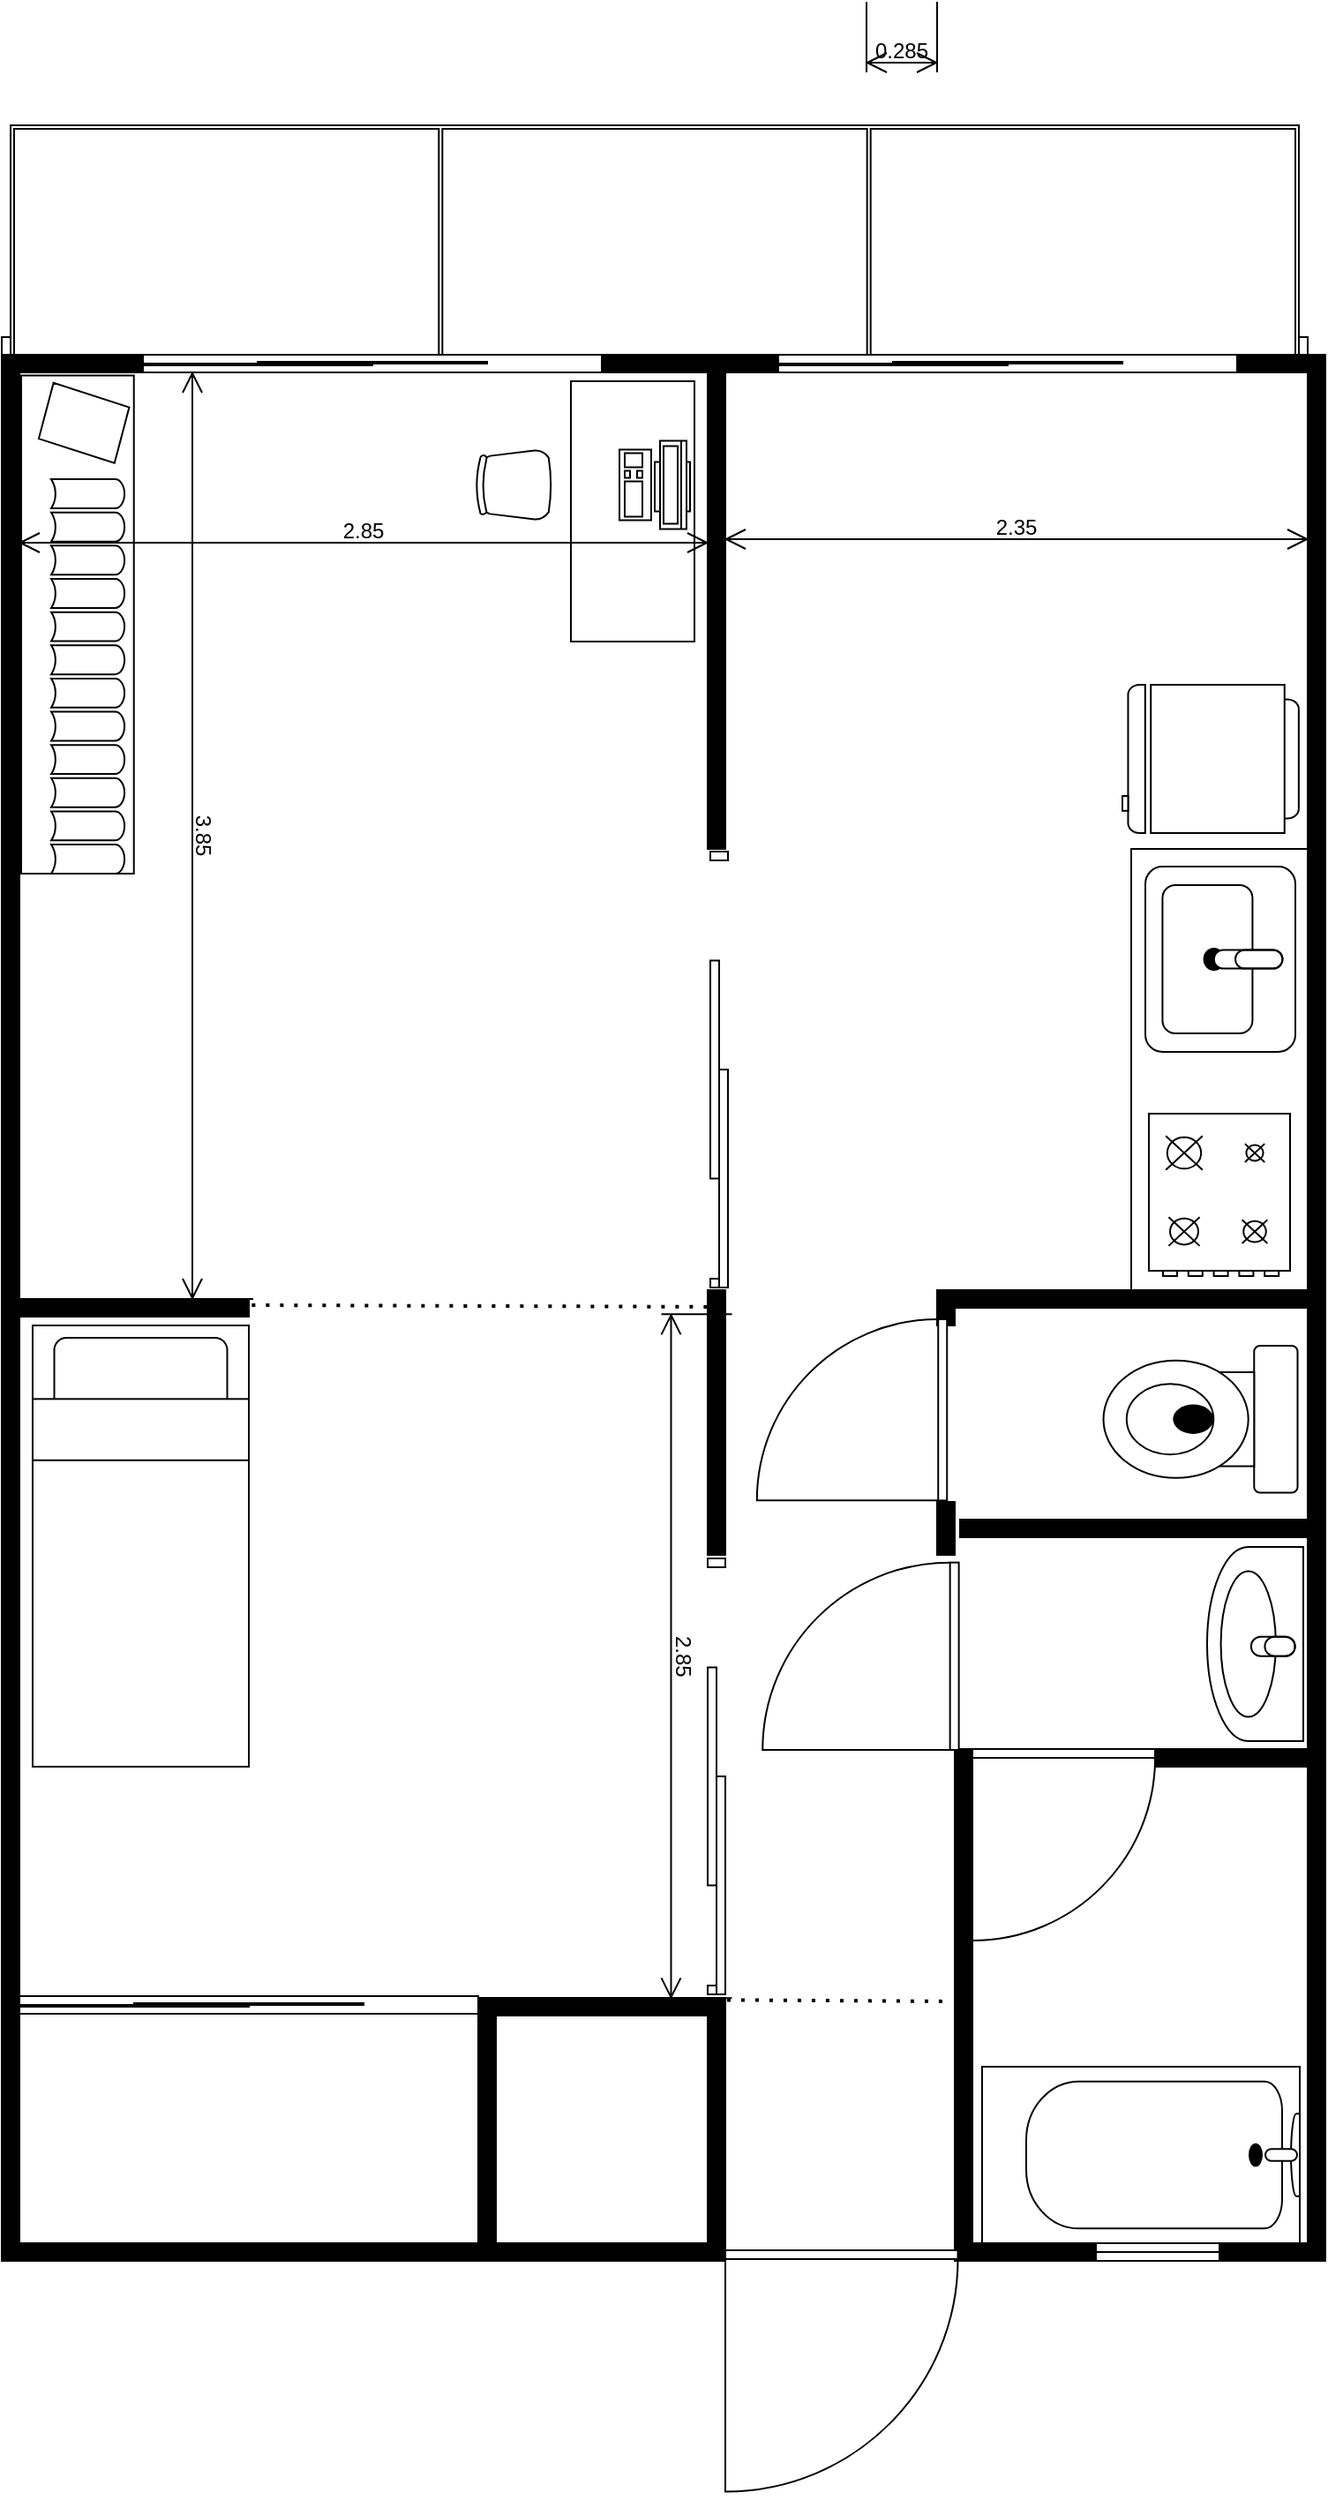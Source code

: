 <mxfile version="24.3.1" type="github">
  <diagram name="ページ1" id="chXOTAfTKkLmFm23G31K">
    <mxGraphModel dx="815" dy="2349" grid="1" gridSize="10" guides="1" tooltips="1" connect="1" arrows="1" fold="1" page="1" pageScale="1" pageWidth="827" pageHeight="1169" math="0" shadow="0">
      <root>
        <mxCell id="0" />
        <mxCell id="1" parent="0" />
        <mxCell id="T-ZdzPedB-VomCAbVOpk-54" value="" style="verticalLabelPosition=bottom;html=1;verticalAlign=top;align=center;shape=mxgraph.floorplan.bed_single;" vertex="1" parent="1">
          <mxGeometry x="47.5" y="630" width="122.5" height="250" as="geometry" />
        </mxCell>
        <mxCell id="T-ZdzPedB-VomCAbVOpk-36" value="" style="rounded=0;whiteSpace=wrap;html=1;" vertex="1" parent="1">
          <mxGeometry x="670" y="360" width="100" height="250" as="geometry" />
        </mxCell>
        <mxCell id="T-ZdzPedB-VomCAbVOpk-1" value="" style="verticalLabelPosition=bottom;html=1;verticalAlign=top;align=center;shape=mxgraph.floorplan.wallCorner;fillColor=strokeColor;" vertex="1" parent="1">
          <mxGeometry x="30" y="80" width="80" height="1080" as="geometry" />
        </mxCell>
        <mxCell id="T-ZdzPedB-VomCAbVOpk-3" value="" style="verticalLabelPosition=bottom;html=1;verticalAlign=top;align=center;shape=mxgraph.floorplan.wall;fillColor=strokeColor;" vertex="1" parent="1">
          <mxGeometry x="40" y="615" width="130" height="10" as="geometry" />
        </mxCell>
        <mxCell id="T-ZdzPedB-VomCAbVOpk-5" value="" style="verticalLabelPosition=bottom;html=1;verticalAlign=top;align=center;shape=mxgraph.floorplan.windowGlider;dx=0.25;" vertex="1" parent="1">
          <mxGeometry x="110" y="80" width="260" height="10" as="geometry" />
        </mxCell>
        <mxCell id="T-ZdzPedB-VomCAbVOpk-7" value="" style="verticalLabelPosition=bottom;html=1;verticalAlign=top;align=center;shape=mxgraph.floorplan.wall;fillColor=strokeColor;" vertex="1" parent="1">
          <mxGeometry x="370" y="80" width="100" height="10" as="geometry" />
        </mxCell>
        <mxCell id="T-ZdzPedB-VomCAbVOpk-8" value="" style="verticalLabelPosition=bottom;html=1;verticalAlign=top;align=center;shape=mxgraph.floorplan.windowGlider;dx=0.25;" vertex="1" parent="1">
          <mxGeometry x="470" y="80" width="260" height="10" as="geometry" />
        </mxCell>
        <mxCell id="T-ZdzPedB-VomCAbVOpk-9" value="" style="verticalLabelPosition=bottom;html=1;verticalAlign=top;align=center;shape=mxgraph.floorplan.wallCorner;fillColor=strokeColor;direction=south;" vertex="1" parent="1">
          <mxGeometry x="730" y="80" width="50" height="1080" as="geometry" />
        </mxCell>
        <mxCell id="T-ZdzPedB-VomCAbVOpk-11" value="" style="verticalLabelPosition=bottom;html=1;verticalAlign=top;align=center;shape=mxgraph.floorplan.wall;fillColor=strokeColor;" vertex="1" parent="1">
          <mxGeometry x="40" y="1150" width="400" height="10" as="geometry" />
        </mxCell>
        <mxCell id="T-ZdzPedB-VomCAbVOpk-12" value="" style="verticalLabelPosition=bottom;html=1;verticalAlign=top;align=center;shape=mxgraph.floorplan.room;fillColor=strokeColor;" vertex="1" parent="1">
          <mxGeometry x="300" y="1011" width="140" height="149" as="geometry" />
        </mxCell>
        <mxCell id="T-ZdzPedB-VomCAbVOpk-13" value="" style="verticalLabelPosition=bottom;html=1;verticalAlign=top;align=center;shape=mxgraph.floorplan.wall;fillColor=strokeColor;" vertex="1" parent="1">
          <mxGeometry x="720" y="1150" width="60" height="10" as="geometry" />
        </mxCell>
        <mxCell id="T-ZdzPedB-VomCAbVOpk-14" value="" style="verticalLabelPosition=bottom;html=1;verticalAlign=top;align=center;shape=mxgraph.floorplan.window;" vertex="1" parent="1">
          <mxGeometry x="650" y="1150" width="70" height="10" as="geometry" />
        </mxCell>
        <mxCell id="T-ZdzPedB-VomCAbVOpk-15" value="" style="verticalLabelPosition=bottom;html=1;verticalAlign=top;align=center;shape=mxgraph.floorplan.wallCorner;fillColor=strokeColor;direction=north" vertex="1" parent="1">
          <mxGeometry x="570" y="870" width="80" height="290" as="geometry" />
        </mxCell>
        <mxCell id="T-ZdzPedB-VomCAbVOpk-16" value="" style="verticalLabelPosition=bottom;html=1;verticalAlign=top;align=center;shape=mxgraph.floorplan.wall;fillColor=strokeColor;direction=south;" vertex="1" parent="1">
          <mxGeometry x="430" y="90" width="10" height="270" as="geometry" />
        </mxCell>
        <mxCell id="T-ZdzPedB-VomCAbVOpk-17" value="" style="verticalLabelPosition=bottom;html=1;verticalAlign=top;align=center;shape=mxgraph.floorplan.wall;fillColor=strokeColor;direction=south;" vertex="1" parent="1">
          <mxGeometry x="430" y="610" width="10" height="150" as="geometry" />
        </mxCell>
        <mxCell id="T-ZdzPedB-VomCAbVOpk-20" value="" style="verticalLabelPosition=bottom;html=1;verticalAlign=top;align=center;shape=mxgraph.floorplan.windowGlider;dx=0.25;" vertex="1" parent="1">
          <mxGeometry x="40" y="1010" width="260" height="10" as="geometry" />
        </mxCell>
        <mxCell id="T-ZdzPedB-VomCAbVOpk-21" value="" style="verticalLabelPosition=bottom;html=1;verticalAlign=top;align=center;shape=mxgraph.floorplan.wallCorner;fillColor=strokeColor;" vertex="1" parent="1">
          <mxGeometry x="560" y="610" width="210" height="20" as="geometry" />
        </mxCell>
        <mxCell id="T-ZdzPedB-VomCAbVOpk-22" value="" style="verticalLabelPosition=bottom;html=1;verticalAlign=top;align=center;shape=mxgraph.floorplan.wall;fillColor=strokeColor;" vertex="1" parent="1">
          <mxGeometry x="573" y="740" width="197" height="10" as="geometry" />
        </mxCell>
        <mxCell id="T-ZdzPedB-VomCAbVOpk-23" value="" style="verticalLabelPosition=bottom;html=1;verticalAlign=top;align=center;shape=mxgraph.floorplan.wall;fillColor=strokeColor;direction=south;" vertex="1" parent="1">
          <mxGeometry x="560" y="730" width="10" height="30" as="geometry" />
        </mxCell>
        <mxCell id="T-ZdzPedB-VomCAbVOpk-24" value="" style="verticalLabelPosition=bottom;html=1;verticalAlign=top;align=center;shape=mxgraph.floorplan.doorRight;aspect=fixed;rotation=90;" vertex="1" parent="1">
          <mxGeometry x="459.69" y="623.25" width="102.72" height="109.14" as="geometry" />
        </mxCell>
        <mxCell id="T-ZdzPedB-VomCAbVOpk-25" value="" style="verticalLabelPosition=bottom;html=1;verticalAlign=top;align=center;shape=mxgraph.floorplan.doorRight;aspect=fixed;rotation=90;" vertex="1" parent="1">
          <mxGeometry x="462.8" y="761" width="106.2" height="112.84" as="geometry" />
        </mxCell>
        <mxCell id="T-ZdzPedB-VomCAbVOpk-26" value="" style="verticalLabelPosition=bottom;html=1;verticalAlign=top;align=center;shape=mxgraph.floorplan.doorLeft;aspect=fixed;" vertex="1" parent="1">
          <mxGeometry x="580" y="870" width="103.53" height="110" as="geometry" />
        </mxCell>
        <mxCell id="T-ZdzPedB-VomCAbVOpk-27" value="" style="verticalLabelPosition=bottom;html=1;verticalAlign=top;align=center;shape=mxgraph.floorplan.wall;fillColor=strokeColor;" vertex="1" parent="1">
          <mxGeometry x="683.53" y="870" width="96.47" height="10" as="geometry" />
        </mxCell>
        <mxCell id="T-ZdzPedB-VomCAbVOpk-28" value="" style="verticalLabelPosition=bottom;html=1;verticalAlign=top;align=center;shape=mxgraph.floorplan.doorLeft;aspect=fixed;" vertex="1" parent="1">
          <mxGeometry x="440" y="1154" width="131.76" height="140" as="geometry" />
        </mxCell>
        <mxCell id="T-ZdzPedB-VomCAbVOpk-29" value="" style="verticalLabelPosition=bottom;html=1;verticalAlign=top;align=center;shape=mxgraph.floorplan.doorBypass;dx=0.25;rotation=-90;" vertex="1" parent="1">
          <mxGeometry x="311.5" y="880.5" width="247" height="10" as="geometry" />
        </mxCell>
        <mxCell id="T-ZdzPedB-VomCAbVOpk-30" value="" style="verticalLabelPosition=bottom;html=1;verticalAlign=top;align=center;shape=mxgraph.floorplan.doorBypass;dx=0.25;rotation=-90;" vertex="1" parent="1">
          <mxGeometry x="313" y="480" width="247" height="10" as="geometry" />
        </mxCell>
        <mxCell id="T-ZdzPedB-VomCAbVOpk-31" value="" style="verticalLabelPosition=bottom;html=1;verticalAlign=top;align=center;shape=mxgraph.floorplan.windowGarden;dx=0.25;" vertex="1" parent="1">
          <mxGeometry x="30" y="-50" width="740" height="130" as="geometry" />
        </mxCell>
        <mxCell id="T-ZdzPedB-VomCAbVOpk-33" value="" style="verticalLabelPosition=bottom;html=1;verticalAlign=top;align=center;shape=mxgraph.floorplan.range_1;" vertex="1" parent="1">
          <mxGeometry x="680" y="510" width="80" height="92" as="geometry" />
        </mxCell>
        <mxCell id="T-ZdzPedB-VomCAbVOpk-34" value="" style="verticalLabelPosition=bottom;html=1;verticalAlign=top;align=center;shape=mxgraph.floorplan.sink_22;rotation=90;" vertex="1" parent="1">
          <mxGeometry x="668" y="380" width="105" height="85" as="geometry" />
        </mxCell>
        <mxCell id="T-ZdzPedB-VomCAbVOpk-38" value="" style="verticalLabelPosition=bottom;html=1;verticalAlign=top;align=center;shape=mxgraph.floorplan.toilet;rotation=90;" vertex="1" parent="1">
          <mxGeometry x="667.64" y="628.12" width="83.24" height="110" as="geometry" />
        </mxCell>
        <mxCell id="T-ZdzPedB-VomCAbVOpk-40" value="" style="verticalLabelPosition=bottom;html=1;verticalAlign=top;align=center;shape=mxgraph.floorplan.sink_1;rotation=90;" vertex="1" parent="1">
          <mxGeometry x="685.25" y="783.25" width="110" height="54.5" as="geometry" />
        </mxCell>
        <mxCell id="T-ZdzPedB-VomCAbVOpk-43" value="" style="endArrow=none;dashed=1;html=1;dashPattern=1 3;strokeWidth=2;rounded=0;exitX=1.013;exitY=0.35;exitDx=0;exitDy=0;exitPerimeter=0;entryX=0.063;entryY=1.004;entryDx=0;entryDy=0;entryPerimeter=0;" edge="1" parent="1" source="T-ZdzPedB-VomCAbVOpk-3" target="T-ZdzPedB-VomCAbVOpk-17">
          <mxGeometry width="50" height="50" relative="1" as="geometry">
            <mxPoint x="570" y="720" as="sourcePoint" />
            <mxPoint x="620" y="670" as="targetPoint" />
          </mxGeometry>
        </mxCell>
        <mxCell id="T-ZdzPedB-VomCAbVOpk-44" value="" style="endArrow=none;dashed=1;html=1;dashPattern=1 3;strokeWidth=2;rounded=0;exitX=1.007;exitY=0.008;exitDx=0;exitDy=0;exitPerimeter=0;entryX=0.507;entryY=-0.03;entryDx=0;entryDy=0;entryPerimeter=0;" edge="1" parent="1" source="T-ZdzPedB-VomCAbVOpk-12" target="T-ZdzPedB-VomCAbVOpk-15">
          <mxGeometry width="50" height="50" relative="1" as="geometry">
            <mxPoint x="370" y="650" as="sourcePoint" />
            <mxPoint x="420" y="600" as="targetPoint" />
          </mxGeometry>
        </mxCell>
        <mxCell id="T-ZdzPedB-VomCAbVOpk-47" value="0.285" style="shape=dimension;whiteSpace=wrap;html=1;align=center;points=[];verticalAlign=bottom;spacingBottom=3;labelBackgroundColor=none;" vertex="1" parent="1">
          <mxGeometry x="520" y="-120" width="40" height="40" as="geometry" />
        </mxCell>
        <mxCell id="T-ZdzPedB-VomCAbVOpk-49" value="3.85" style="shape=dimension;whiteSpace=wrap;html=1;align=center;points=[];verticalAlign=bottom;spacingBottom=3;labelBackgroundColor=none;rotation=90;" vertex="1" parent="1">
          <mxGeometry x="-110" y="332.5" width="525" height="40" as="geometry" />
        </mxCell>
        <mxCell id="T-ZdzPedB-VomCAbVOpk-50" value="2.85" style="shape=dimension;whiteSpace=wrap;html=1;align=center;points=[];verticalAlign=bottom;spacingBottom=3;labelBackgroundColor=none;rotation=90;" vertex="1" parent="1">
          <mxGeometry x="230" y="797.42" width="387.5" height="40" as="geometry" />
        </mxCell>
        <mxCell id="T-ZdzPedB-VomCAbVOpk-51" value="2.35" style="shape=dimension;whiteSpace=wrap;html=1;align=center;points=[];verticalAlign=bottom;spacingBottom=3;labelBackgroundColor=none;" vertex="1" parent="1">
          <mxGeometry x="440" y="150" width="330" height="40" as="geometry" />
        </mxCell>
        <mxCell id="T-ZdzPedB-VomCAbVOpk-52" value="" style="verticalLabelPosition=bottom;html=1;verticalAlign=top;align=center;shape=mxgraph.floorplan.refrigerator;rotation=90;" vertex="1" parent="1">
          <mxGeometry x="673" y="259" width="84" height="100" as="geometry" />
        </mxCell>
        <mxCell id="T-ZdzPedB-VomCAbVOpk-53" value="" style="verticalLabelPosition=bottom;html=1;verticalAlign=top;align=center;shape=mxgraph.floorplan.bathtub2;rotation=-180;" vertex="1" parent="1">
          <mxGeometry x="585.5" y="1050" width="180" height="100" as="geometry" />
        </mxCell>
        <mxCell id="T-ZdzPedB-VomCAbVOpk-55" value="" style="verticalLabelPosition=bottom;html=1;verticalAlign=top;align=center;shape=mxgraph.floorplan.office_chair;shadow=0;rotation=-90;" vertex="1" parent="1">
          <mxGeometry x="300" y="132.25" width="40" height="43" as="geometry" />
        </mxCell>
        <mxCell id="T-ZdzPedB-VomCAbVOpk-56" value="" style="shape=rect;shadow=0;html=1;rotation=-90;" vertex="1" parent="1">
          <mxGeometry x="313.75" y="133.75" width="147.5" height="70" as="geometry" />
        </mxCell>
        <mxCell id="T-ZdzPedB-VomCAbVOpk-57" value="" style="verticalLabelPosition=bottom;html=1;verticalAlign=top;align=center;shape=mxgraph.floorplan.workstation;shadow=0;flipV=1;rotation=-90;" vertex="1" parent="1">
          <mxGeometry x="375" y="133.75" width="50" height="40" as="geometry" />
        </mxCell>
        <mxCell id="T-ZdzPedB-VomCAbVOpk-58" value="" style="verticalLabelPosition=bottom;html=1;verticalAlign=top;align=center;shape=mxgraph.floorplan.bookcase;rotation=-90;" vertex="1" parent="1">
          <mxGeometry x="-68.19" y="200.94" width="282.24" height="63.87" as="geometry" />
        </mxCell>
        <mxCell id="T-ZdzPedB-VomCAbVOpk-48" value="2.85" style="shape=dimension;whiteSpace=wrap;html=1;align=center;points=[];verticalAlign=bottom;spacingBottom=3;labelBackgroundColor=none;" vertex="1" parent="1">
          <mxGeometry x="40" y="152" width="390" height="40" as="geometry" />
        </mxCell>
      </root>
    </mxGraphModel>
  </diagram>
</mxfile>
